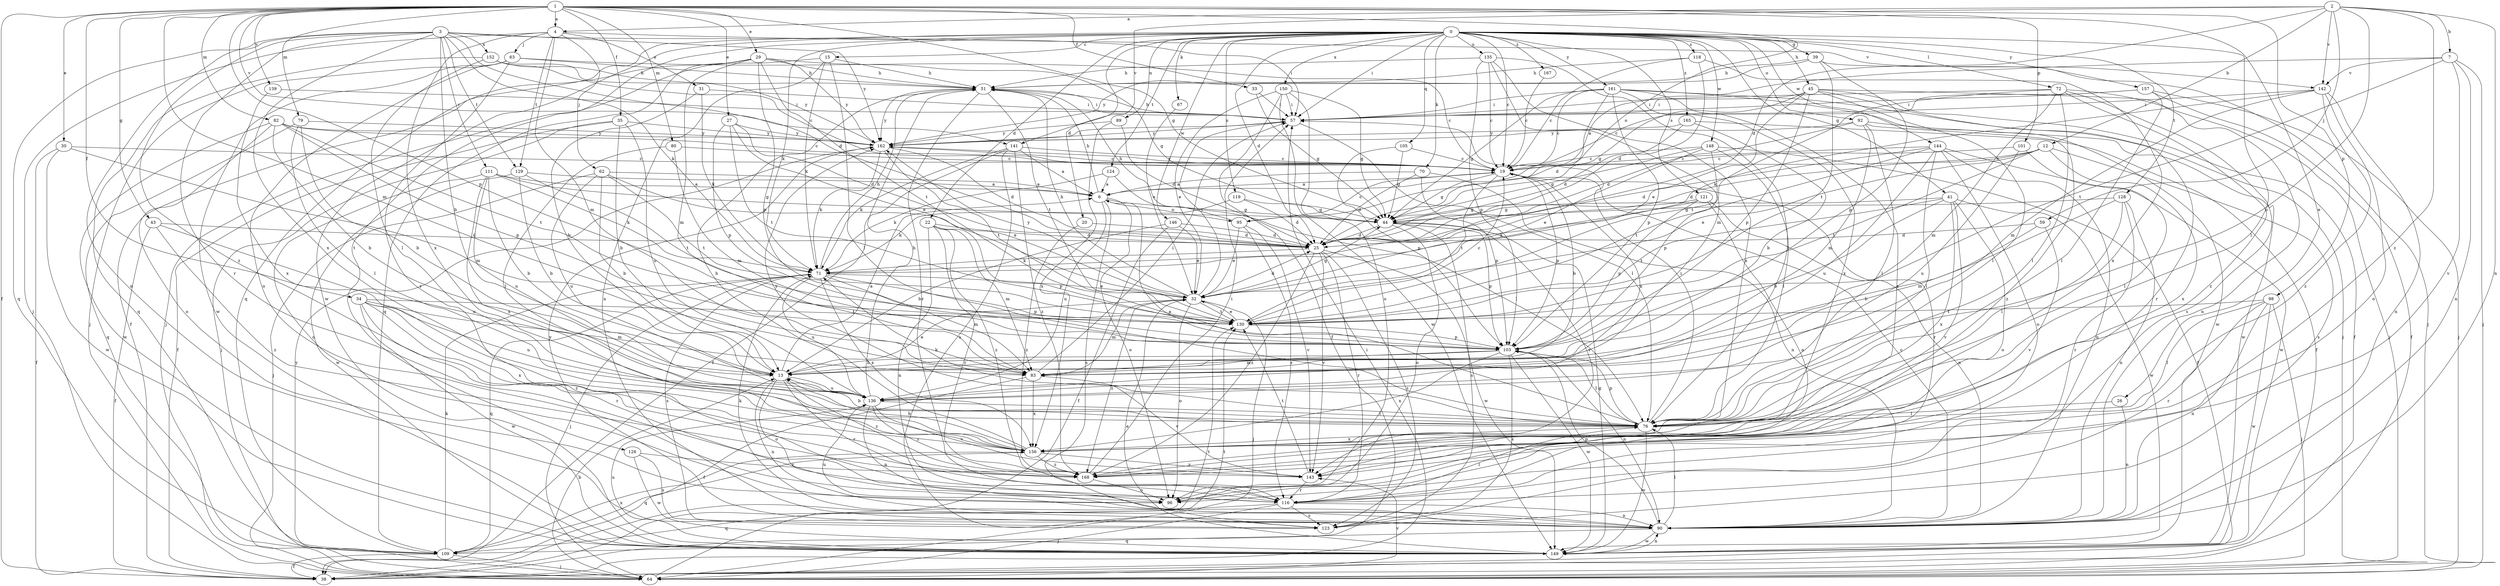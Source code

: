 strict digraph  {
0;
1;
2;
3;
4;
6;
7;
12;
13;
15;
19;
20;
22;
25;
26;
27;
29;
30;
31;
32;
33;
34;
35;
38;
39;
41;
43;
44;
45;
51;
57;
59;
62;
63;
64;
67;
70;
71;
72;
76;
79;
80;
82;
83;
89;
90;
92;
95;
96;
98;
101;
103;
105;
109;
111;
116;
118;
119;
121;
123;
124;
126;
128;
129;
130;
135;
136;
139;
141;
142;
143;
144;
146;
148;
149;
150;
152;
156;
157;
161;
162;
165;
167;
168;
0 -> 15  [label=c];
0 -> 19  [label=c];
0 -> 20  [label=d];
0 -> 22  [label=d];
0 -> 25  [label=d];
0 -> 39  [label=g];
0 -> 41  [label=g];
0 -> 45  [label=h];
0 -> 57  [label=i];
0 -> 67  [label=k];
0 -> 70  [label=k];
0 -> 71  [label=k];
0 -> 72  [label=l];
0 -> 76  [label=l];
0 -> 89  [label=n];
0 -> 92  [label=o];
0 -> 105  [label=q];
0 -> 109  [label=q];
0 -> 118  [label=s];
0 -> 119  [label=s];
0 -> 121  [label=s];
0 -> 124  [label=t];
0 -> 126  [label=t];
0 -> 128  [label=t];
0 -> 135  [label=u];
0 -> 144  [label=w];
0 -> 146  [label=w];
0 -> 148  [label=w];
0 -> 149  [label=w];
0 -> 150  [label=x];
0 -> 157  [label=y];
0 -> 161  [label=y];
0 -> 165  [label=z];
0 -> 167  [label=z];
1 -> 4  [label=a];
1 -> 26  [label=e];
1 -> 27  [label=e];
1 -> 29  [label=e];
1 -> 30  [label=e];
1 -> 33  [label=f];
1 -> 34  [label=f];
1 -> 35  [label=f];
1 -> 38  [label=f];
1 -> 43  [label=g];
1 -> 44  [label=g];
1 -> 79  [label=m];
1 -> 80  [label=m];
1 -> 82  [label=m];
1 -> 83  [label=m];
1 -> 95  [label=o];
1 -> 98  [label=p];
1 -> 101  [label=p];
1 -> 103  [label=p];
1 -> 139  [label=v];
1 -> 141  [label=v];
2 -> 4  [label=a];
2 -> 7  [label=b];
2 -> 12  [label=b];
2 -> 25  [label=d];
2 -> 59  [label=j];
2 -> 90  [label=n];
2 -> 136  [label=u];
2 -> 141  [label=v];
2 -> 142  [label=v];
2 -> 168  [label=z];
3 -> 13  [label=b];
3 -> 25  [label=d];
3 -> 57  [label=i];
3 -> 71  [label=k];
3 -> 90  [label=n];
3 -> 109  [label=q];
3 -> 111  [label=r];
3 -> 116  [label=r];
3 -> 129  [label=t];
3 -> 152  [label=x];
3 -> 156  [label=x];
3 -> 162  [label=y];
3 -> 168  [label=z];
4 -> 31  [label=e];
4 -> 62  [label=j];
4 -> 63  [label=j];
4 -> 64  [label=j];
4 -> 83  [label=m];
4 -> 129  [label=t];
4 -> 142  [label=v];
4 -> 156  [label=x];
6 -> 44  [label=g];
6 -> 51  [label=h];
6 -> 95  [label=o];
6 -> 96  [label=o];
6 -> 123  [label=s];
6 -> 136  [label=u];
7 -> 6  [label=a];
7 -> 64  [label=j];
7 -> 90  [label=n];
7 -> 130  [label=t];
7 -> 142  [label=v];
7 -> 143  [label=v];
12 -> 19  [label=c];
12 -> 25  [label=d];
12 -> 32  [label=e];
12 -> 123  [label=s];
12 -> 130  [label=t];
12 -> 156  [label=x];
13 -> 6  [label=a];
13 -> 32  [label=e];
13 -> 90  [label=n];
13 -> 96  [label=o];
13 -> 116  [label=r];
13 -> 136  [label=u];
13 -> 168  [label=z];
15 -> 51  [label=h];
15 -> 71  [label=k];
15 -> 76  [label=l];
15 -> 90  [label=n];
15 -> 109  [label=q];
19 -> 6  [label=a];
19 -> 13  [label=b];
19 -> 44  [label=g];
19 -> 103  [label=p];
19 -> 116  [label=r];
19 -> 130  [label=t];
19 -> 136  [label=u];
19 -> 162  [label=y];
20 -> 25  [label=d];
20 -> 168  [label=z];
22 -> 25  [label=d];
22 -> 83  [label=m];
22 -> 90  [label=n];
22 -> 103  [label=p];
22 -> 116  [label=r];
22 -> 168  [label=z];
25 -> 71  [label=k];
25 -> 116  [label=r];
25 -> 123  [label=s];
25 -> 143  [label=v];
25 -> 149  [label=w];
25 -> 168  [label=z];
26 -> 76  [label=l];
26 -> 90  [label=n];
27 -> 25  [label=d];
27 -> 32  [label=e];
27 -> 103  [label=p];
27 -> 130  [label=t];
27 -> 162  [label=y];
29 -> 38  [label=f];
29 -> 44  [label=g];
29 -> 51  [label=h];
29 -> 64  [label=j];
29 -> 83  [label=m];
29 -> 103  [label=p];
29 -> 130  [label=t];
29 -> 162  [label=y];
30 -> 19  [label=c];
30 -> 38  [label=f];
30 -> 83  [label=m];
30 -> 149  [label=w];
31 -> 13  [label=b];
31 -> 57  [label=i];
31 -> 71  [label=k];
32 -> 25  [label=d];
32 -> 44  [label=g];
32 -> 51  [label=h];
32 -> 57  [label=i];
32 -> 64  [label=j];
32 -> 83  [label=m];
32 -> 96  [label=o];
32 -> 130  [label=t];
32 -> 162  [label=y];
32 -> 168  [label=z];
33 -> 44  [label=g];
33 -> 57  [label=i];
34 -> 83  [label=m];
34 -> 116  [label=r];
34 -> 130  [label=t];
34 -> 136  [label=u];
34 -> 149  [label=w];
34 -> 156  [label=x];
34 -> 168  [label=z];
35 -> 13  [label=b];
35 -> 38  [label=f];
35 -> 64  [label=j];
35 -> 136  [label=u];
35 -> 162  [label=y];
38 -> 57  [label=i];
38 -> 130  [label=t];
39 -> 51  [label=h];
39 -> 64  [label=j];
39 -> 103  [label=p];
39 -> 130  [label=t];
39 -> 162  [label=y];
41 -> 13  [label=b];
41 -> 44  [label=g];
41 -> 96  [label=o];
41 -> 130  [label=t];
41 -> 143  [label=v];
41 -> 149  [label=w];
41 -> 156  [label=x];
43 -> 25  [label=d];
43 -> 38  [label=f];
43 -> 136  [label=u];
43 -> 168  [label=z];
44 -> 25  [label=d];
44 -> 96  [label=o];
44 -> 103  [label=p];
44 -> 123  [label=s];
44 -> 143  [label=v];
45 -> 32  [label=e];
45 -> 38  [label=f];
45 -> 44  [label=g];
45 -> 57  [label=i];
45 -> 64  [label=j];
45 -> 76  [label=l];
45 -> 103  [label=p];
45 -> 116  [label=r];
51 -> 57  [label=i];
51 -> 116  [label=r];
51 -> 130  [label=t];
51 -> 162  [label=y];
57 -> 51  [label=h];
57 -> 76  [label=l];
57 -> 162  [label=y];
59 -> 13  [label=b];
59 -> 25  [label=d];
59 -> 143  [label=v];
62 -> 6  [label=a];
62 -> 13  [label=b];
62 -> 32  [label=e];
62 -> 64  [label=j];
62 -> 130  [label=t];
62 -> 136  [label=u];
63 -> 19  [label=c];
63 -> 51  [label=h];
63 -> 64  [label=j];
63 -> 96  [label=o];
63 -> 116  [label=r];
63 -> 149  [label=w];
64 -> 13  [label=b];
64 -> 130  [label=t];
64 -> 143  [label=v];
64 -> 162  [label=y];
67 -> 32  [label=e];
70 -> 6  [label=a];
70 -> 25  [label=d];
70 -> 90  [label=n];
70 -> 103  [label=p];
71 -> 32  [label=e];
71 -> 51  [label=h];
71 -> 64  [label=j];
71 -> 83  [label=m];
71 -> 103  [label=p];
71 -> 109  [label=q];
71 -> 123  [label=s];
71 -> 136  [label=u];
71 -> 156  [label=x];
72 -> 57  [label=i];
72 -> 76  [label=l];
72 -> 83  [label=m];
72 -> 90  [label=n];
72 -> 123  [label=s];
72 -> 130  [label=t];
72 -> 168  [label=z];
76 -> 6  [label=a];
76 -> 13  [label=b];
76 -> 57  [label=i];
76 -> 71  [label=k];
76 -> 103  [label=p];
76 -> 149  [label=w];
76 -> 156  [label=x];
76 -> 162  [label=y];
79 -> 13  [label=b];
79 -> 76  [label=l];
79 -> 109  [label=q];
79 -> 162  [label=y];
80 -> 19  [label=c];
80 -> 76  [label=l];
80 -> 83  [label=m];
82 -> 13  [label=b];
82 -> 19  [label=c];
82 -> 96  [label=o];
82 -> 103  [label=p];
82 -> 130  [label=t];
82 -> 149  [label=w];
82 -> 162  [label=y];
83 -> 38  [label=f];
83 -> 57  [label=i];
83 -> 143  [label=v];
83 -> 156  [label=x];
89 -> 25  [label=d];
89 -> 156  [label=x];
89 -> 162  [label=y];
90 -> 19  [label=c];
90 -> 71  [label=k];
90 -> 76  [label=l];
90 -> 103  [label=p];
90 -> 109  [label=q];
90 -> 136  [label=u];
90 -> 149  [label=w];
90 -> 162  [label=y];
92 -> 25  [label=d];
92 -> 76  [label=l];
92 -> 83  [label=m];
92 -> 149  [label=w];
92 -> 162  [label=y];
92 -> 168  [label=z];
95 -> 19  [label=c];
95 -> 32  [label=e];
95 -> 51  [label=h];
95 -> 116  [label=r];
95 -> 143  [label=v];
98 -> 64  [label=j];
98 -> 76  [label=l];
98 -> 90  [label=n];
98 -> 116  [label=r];
98 -> 130  [label=t];
98 -> 149  [label=w];
101 -> 19  [label=c];
101 -> 76  [label=l];
101 -> 136  [label=u];
103 -> 13  [label=b];
103 -> 76  [label=l];
103 -> 83  [label=m];
103 -> 90  [label=n];
103 -> 123  [label=s];
103 -> 149  [label=w];
103 -> 156  [label=x];
105 -> 19  [label=c];
105 -> 44  [label=g];
105 -> 103  [label=p];
109 -> 38  [label=f];
109 -> 64  [label=j];
109 -> 71  [label=k];
109 -> 156  [label=x];
111 -> 6  [label=a];
111 -> 13  [label=b];
111 -> 44  [label=g];
111 -> 71  [label=k];
111 -> 96  [label=o];
111 -> 136  [label=u];
111 -> 156  [label=x];
116 -> 64  [label=j];
116 -> 76  [label=l];
116 -> 90  [label=n];
116 -> 109  [label=q];
116 -> 123  [label=s];
118 -> 19  [label=c];
118 -> 25  [label=d];
118 -> 51  [label=h];
118 -> 156  [label=x];
119 -> 25  [label=d];
119 -> 44  [label=g];
119 -> 71  [label=k];
121 -> 44  [label=g];
121 -> 71  [label=k];
121 -> 90  [label=n];
121 -> 96  [label=o];
121 -> 103  [label=p];
124 -> 6  [label=a];
124 -> 71  [label=k];
124 -> 76  [label=l];
126 -> 123  [label=s];
126 -> 143  [label=v];
126 -> 149  [label=w];
128 -> 44  [label=g];
128 -> 76  [label=l];
128 -> 83  [label=m];
128 -> 90  [label=n];
128 -> 116  [label=r];
129 -> 6  [label=a];
129 -> 13  [label=b];
129 -> 130  [label=t];
129 -> 149  [label=w];
130 -> 19  [label=c];
130 -> 32  [label=e];
130 -> 103  [label=p];
135 -> 19  [label=c];
135 -> 51  [label=h];
135 -> 76  [label=l];
135 -> 83  [label=m];
135 -> 103  [label=p];
135 -> 156  [label=x];
136 -> 51  [label=h];
136 -> 76  [label=l];
136 -> 90  [label=n];
136 -> 143  [label=v];
136 -> 168  [label=z];
139 -> 57  [label=i];
139 -> 156  [label=x];
141 -> 6  [label=a];
141 -> 19  [label=c];
141 -> 38  [label=f];
141 -> 71  [label=k];
141 -> 123  [label=s];
141 -> 168  [label=z];
142 -> 57  [label=i];
142 -> 71  [label=k];
142 -> 83  [label=m];
142 -> 90  [label=n];
142 -> 96  [label=o];
142 -> 168  [label=z];
143 -> 116  [label=r];
143 -> 130  [label=t];
144 -> 19  [label=c];
144 -> 25  [label=d];
144 -> 76  [label=l];
144 -> 90  [label=n];
144 -> 96  [label=o];
144 -> 130  [label=t];
144 -> 136  [label=u];
144 -> 149  [label=w];
146 -> 13  [label=b];
146 -> 25  [label=d];
146 -> 32  [label=e];
146 -> 38  [label=f];
148 -> 19  [label=c];
148 -> 32  [label=e];
148 -> 38  [label=f];
148 -> 44  [label=g];
148 -> 76  [label=l];
148 -> 103  [label=p];
149 -> 32  [label=e];
149 -> 44  [label=g];
149 -> 90  [label=n];
149 -> 136  [label=u];
150 -> 32  [label=e];
150 -> 38  [label=f];
150 -> 44  [label=g];
150 -> 57  [label=i];
150 -> 96  [label=o];
150 -> 149  [label=w];
152 -> 19  [label=c];
152 -> 51  [label=h];
152 -> 76  [label=l];
152 -> 109  [label=q];
152 -> 162  [label=y];
156 -> 13  [label=b];
156 -> 51  [label=h];
156 -> 109  [label=q];
156 -> 143  [label=v];
156 -> 168  [label=z];
157 -> 19  [label=c];
157 -> 38  [label=f];
157 -> 57  [label=i];
157 -> 64  [label=j];
157 -> 76  [label=l];
161 -> 19  [label=c];
161 -> 25  [label=d];
161 -> 44  [label=g];
161 -> 57  [label=i];
161 -> 64  [label=j];
161 -> 103  [label=p];
161 -> 149  [label=w];
161 -> 156  [label=x];
161 -> 168  [label=z];
162 -> 19  [label=c];
162 -> 25  [label=d];
162 -> 57  [label=i];
162 -> 71  [label=k];
162 -> 130  [label=t];
165 -> 13  [label=b];
165 -> 25  [label=d];
165 -> 38  [label=f];
165 -> 162  [label=y];
167 -> 19  [label=c];
168 -> 57  [label=i];
168 -> 96  [label=o];
}
